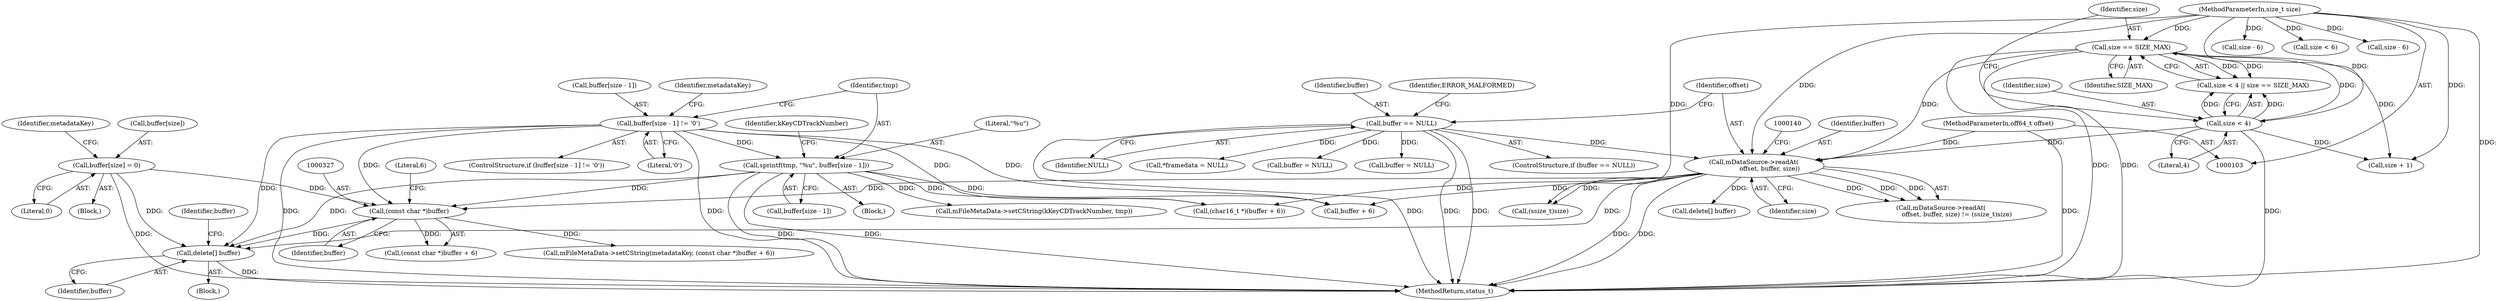 digraph "0_Android_f4f7e0c102819f039ebb1972b3dba1d3186bc1d1@API" {
"1000336" [label="(Call,delete[] buffer)"];
"1000181" [label="(Call,buffer[size - 1] != '\0')"];
"1000318" [label="(Call,buffer[size] = 0)"];
"1000326" [label="(Call,(const char *)buffer)"];
"1000190" [label="(Call,sprintf(tmp, \"%u\", buffer[size - 1]))"];
"1000135" [label="(Call,mDataSource->readAt(\n                offset, buffer, size))"];
"1000104" [label="(MethodParameterIn,off64_t offset)"];
"1000127" [label="(Call,buffer == NULL)"];
"1000105" [label="(MethodParameterIn,size_t size)"];
"1000113" [label="(Call,size == SIZE_MAX)"];
"1000110" [label="(Call,size < 4)"];
"1000182" [label="(Call,buffer[size - 1])"];
"1000325" [label="(Call,(const char *)buffer + 6)"];
"1000139" [label="(Call,(ssize_t)size)"];
"1000326" [label="(Call,(const char *)buffer)"];
"1000188" [label="(Block,)"];
"1000198" [label="(Call,mFileMetaData->setCString(kKeyCDTrackNumber, tmp))"];
"1000126" [label="(ControlStructure,if (buffer == NULL))"];
"1000128" [label="(Identifier,buffer)"];
"1000319" [label="(Call,buffer[size])"];
"1000191" [label="(Identifier,tmp)"];
"1000137" [label="(Identifier,buffer)"];
"1000143" [label="(Call,delete[] buffer)"];
"1000256" [label="(Call,size - 6)"];
"1000180" [label="(ControlStructure,if (buffer[size - 1] != '\0'))"];
"1000104" [label="(MethodParameterIn,off64_t offset)"];
"1000248" [label="(Call,size < 6)"];
"1000109" [label="(Call,size < 4 || size == SIZE_MAX)"];
"1000111" [label="(Identifier,size)"];
"1000181" [label="(Call,buffer[size - 1] != '\0')"];
"1000323" [label="(Call,mFileMetaData->setCString(metadataKey, (const char *)buffer + 6))"];
"1000110" [label="(Call,size < 4)"];
"1000113" [label="(Call,size == SIZE_MAX)"];
"1000190" [label="(Call,sprintf(tmp, \"%u\", buffer[size - 1]))"];
"1000337" [label="(Identifier,buffer)"];
"1000136" [label="(Identifier,offset)"];
"1000138" [label="(Identifier,size)"];
"1000135" [label="(Call,mDataSource->readAt(\n                offset, buffer, size))"];
"1000129" [label="(Identifier,NULL)"];
"1000240" [label="(Call,*framedata = NULL)"];
"1000107" [label="(Block,)"];
"1000187" [label="(Literal,'\0')"];
"1000127" [label="(Call,buffer == NULL)"];
"1000265" [label="(Call,size - 6)"];
"1000112" [label="(Literal,4)"];
"1000322" [label="(Literal,0)"];
"1000202" [label="(Identifier,metadataKey)"];
"1000329" [label="(Literal,6)"];
"1000338" [label="(Call,buffer = NULL)"];
"1000272" [label="(Call,(char16_t *)(buffer + 6))"];
"1000115" [label="(Identifier,SIZE_MAX)"];
"1000274" [label="(Call,buffer + 6)"];
"1000343" [label="(MethodReturn,status_t)"];
"1000192" [label="(Literal,\"%u\")"];
"1000134" [label="(Call,mDataSource->readAt(\n                offset, buffer, size) != (ssize_t)size)"];
"1000132" [label="(Identifier,ERROR_MALFORMED)"];
"1000114" [label="(Identifier,size)"];
"1000145" [label="(Call,buffer = NULL)"];
"1000317" [label="(Block,)"];
"1000339" [label="(Identifier,buffer)"];
"1000336" [label="(Call,delete[] buffer)"];
"1000105" [label="(MethodParameterIn,size_t size)"];
"1000328" [label="(Identifier,buffer)"];
"1000199" [label="(Identifier,kKeyCDTrackNumber)"];
"1000193" [label="(Call,buffer[size - 1])"];
"1000123" [label="(Call,size + 1)"];
"1000324" [label="(Identifier,metadataKey)"];
"1000318" [label="(Call,buffer[size] = 0)"];
"1000336" -> "1000107"  [label="AST: "];
"1000336" -> "1000337"  [label="CFG: "];
"1000337" -> "1000336"  [label="AST: "];
"1000339" -> "1000336"  [label="CFG: "];
"1000336" -> "1000343"  [label="DDG: "];
"1000181" -> "1000336"  [label="DDG: "];
"1000318" -> "1000336"  [label="DDG: "];
"1000326" -> "1000336"  [label="DDG: "];
"1000190" -> "1000336"  [label="DDG: "];
"1000135" -> "1000336"  [label="DDG: "];
"1000181" -> "1000180"  [label="AST: "];
"1000181" -> "1000187"  [label="CFG: "];
"1000182" -> "1000181"  [label="AST: "];
"1000187" -> "1000181"  [label="AST: "];
"1000191" -> "1000181"  [label="CFG: "];
"1000202" -> "1000181"  [label="CFG: "];
"1000181" -> "1000343"  [label="DDG: "];
"1000181" -> "1000343"  [label="DDG: "];
"1000181" -> "1000190"  [label="DDG: "];
"1000181" -> "1000272"  [label="DDG: "];
"1000181" -> "1000274"  [label="DDG: "];
"1000181" -> "1000326"  [label="DDG: "];
"1000318" -> "1000317"  [label="AST: "];
"1000318" -> "1000322"  [label="CFG: "];
"1000319" -> "1000318"  [label="AST: "];
"1000322" -> "1000318"  [label="AST: "];
"1000324" -> "1000318"  [label="CFG: "];
"1000318" -> "1000343"  [label="DDG: "];
"1000318" -> "1000326"  [label="DDG: "];
"1000326" -> "1000325"  [label="AST: "];
"1000326" -> "1000328"  [label="CFG: "];
"1000327" -> "1000326"  [label="AST: "];
"1000328" -> "1000326"  [label="AST: "];
"1000329" -> "1000326"  [label="CFG: "];
"1000326" -> "1000323"  [label="DDG: "];
"1000326" -> "1000325"  [label="DDG: "];
"1000190" -> "1000326"  [label="DDG: "];
"1000135" -> "1000326"  [label="DDG: "];
"1000190" -> "1000188"  [label="AST: "];
"1000190" -> "1000193"  [label="CFG: "];
"1000191" -> "1000190"  [label="AST: "];
"1000192" -> "1000190"  [label="AST: "];
"1000193" -> "1000190"  [label="AST: "];
"1000199" -> "1000190"  [label="CFG: "];
"1000190" -> "1000343"  [label="DDG: "];
"1000190" -> "1000343"  [label="DDG: "];
"1000190" -> "1000198"  [label="DDG: "];
"1000190" -> "1000272"  [label="DDG: "];
"1000190" -> "1000274"  [label="DDG: "];
"1000135" -> "1000134"  [label="AST: "];
"1000135" -> "1000138"  [label="CFG: "];
"1000136" -> "1000135"  [label="AST: "];
"1000137" -> "1000135"  [label="AST: "];
"1000138" -> "1000135"  [label="AST: "];
"1000140" -> "1000135"  [label="CFG: "];
"1000135" -> "1000343"  [label="DDG: "];
"1000135" -> "1000343"  [label="DDG: "];
"1000135" -> "1000134"  [label="DDG: "];
"1000135" -> "1000134"  [label="DDG: "];
"1000135" -> "1000134"  [label="DDG: "];
"1000104" -> "1000135"  [label="DDG: "];
"1000127" -> "1000135"  [label="DDG: "];
"1000105" -> "1000135"  [label="DDG: "];
"1000113" -> "1000135"  [label="DDG: "];
"1000110" -> "1000135"  [label="DDG: "];
"1000135" -> "1000139"  [label="DDG: "];
"1000135" -> "1000143"  [label="DDG: "];
"1000135" -> "1000272"  [label="DDG: "];
"1000135" -> "1000274"  [label="DDG: "];
"1000104" -> "1000103"  [label="AST: "];
"1000104" -> "1000343"  [label="DDG: "];
"1000127" -> "1000126"  [label="AST: "];
"1000127" -> "1000129"  [label="CFG: "];
"1000128" -> "1000127"  [label="AST: "];
"1000129" -> "1000127"  [label="AST: "];
"1000132" -> "1000127"  [label="CFG: "];
"1000136" -> "1000127"  [label="CFG: "];
"1000127" -> "1000343"  [label="DDG: "];
"1000127" -> "1000343"  [label="DDG: "];
"1000127" -> "1000343"  [label="DDG: "];
"1000127" -> "1000145"  [label="DDG: "];
"1000127" -> "1000240"  [label="DDG: "];
"1000127" -> "1000338"  [label="DDG: "];
"1000105" -> "1000103"  [label="AST: "];
"1000105" -> "1000343"  [label="DDG: "];
"1000105" -> "1000110"  [label="DDG: "];
"1000105" -> "1000113"  [label="DDG: "];
"1000105" -> "1000123"  [label="DDG: "];
"1000105" -> "1000139"  [label="DDG: "];
"1000105" -> "1000248"  [label="DDG: "];
"1000105" -> "1000256"  [label="DDG: "];
"1000105" -> "1000265"  [label="DDG: "];
"1000113" -> "1000109"  [label="AST: "];
"1000113" -> "1000115"  [label="CFG: "];
"1000114" -> "1000113"  [label="AST: "];
"1000115" -> "1000113"  [label="AST: "];
"1000109" -> "1000113"  [label="CFG: "];
"1000113" -> "1000343"  [label="DDG: "];
"1000113" -> "1000343"  [label="DDG: "];
"1000113" -> "1000109"  [label="DDG: "];
"1000113" -> "1000109"  [label="DDG: "];
"1000110" -> "1000113"  [label="DDG: "];
"1000113" -> "1000123"  [label="DDG: "];
"1000110" -> "1000109"  [label="AST: "];
"1000110" -> "1000112"  [label="CFG: "];
"1000111" -> "1000110"  [label="AST: "];
"1000112" -> "1000110"  [label="AST: "];
"1000114" -> "1000110"  [label="CFG: "];
"1000109" -> "1000110"  [label="CFG: "];
"1000110" -> "1000343"  [label="DDG: "];
"1000110" -> "1000109"  [label="DDG: "];
"1000110" -> "1000109"  [label="DDG: "];
"1000110" -> "1000123"  [label="DDG: "];
}
